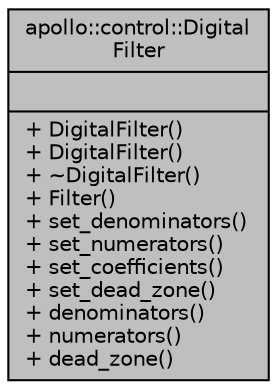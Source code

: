 digraph "apollo::control::DigitalFilter"
{
  edge [fontname="Helvetica",fontsize="10",labelfontname="Helvetica",labelfontsize="10"];
  node [fontname="Helvetica",fontsize="10",shape=record];
  Node1 [label="{apollo::control::Digital\lFilter\n||+ DigitalFilter()\l+ DigitalFilter()\l+ ~DigitalFilter()\l+ Filter()\l+ set_denominators()\l+ set_numerators()\l+ set_coefficients()\l+ set_dead_zone()\l+ denominators()\l+ numerators()\l+ dead_zone()\l}",height=0.2,width=0.4,color="black", fillcolor="grey75", style="filled" fontcolor="black"];
}
